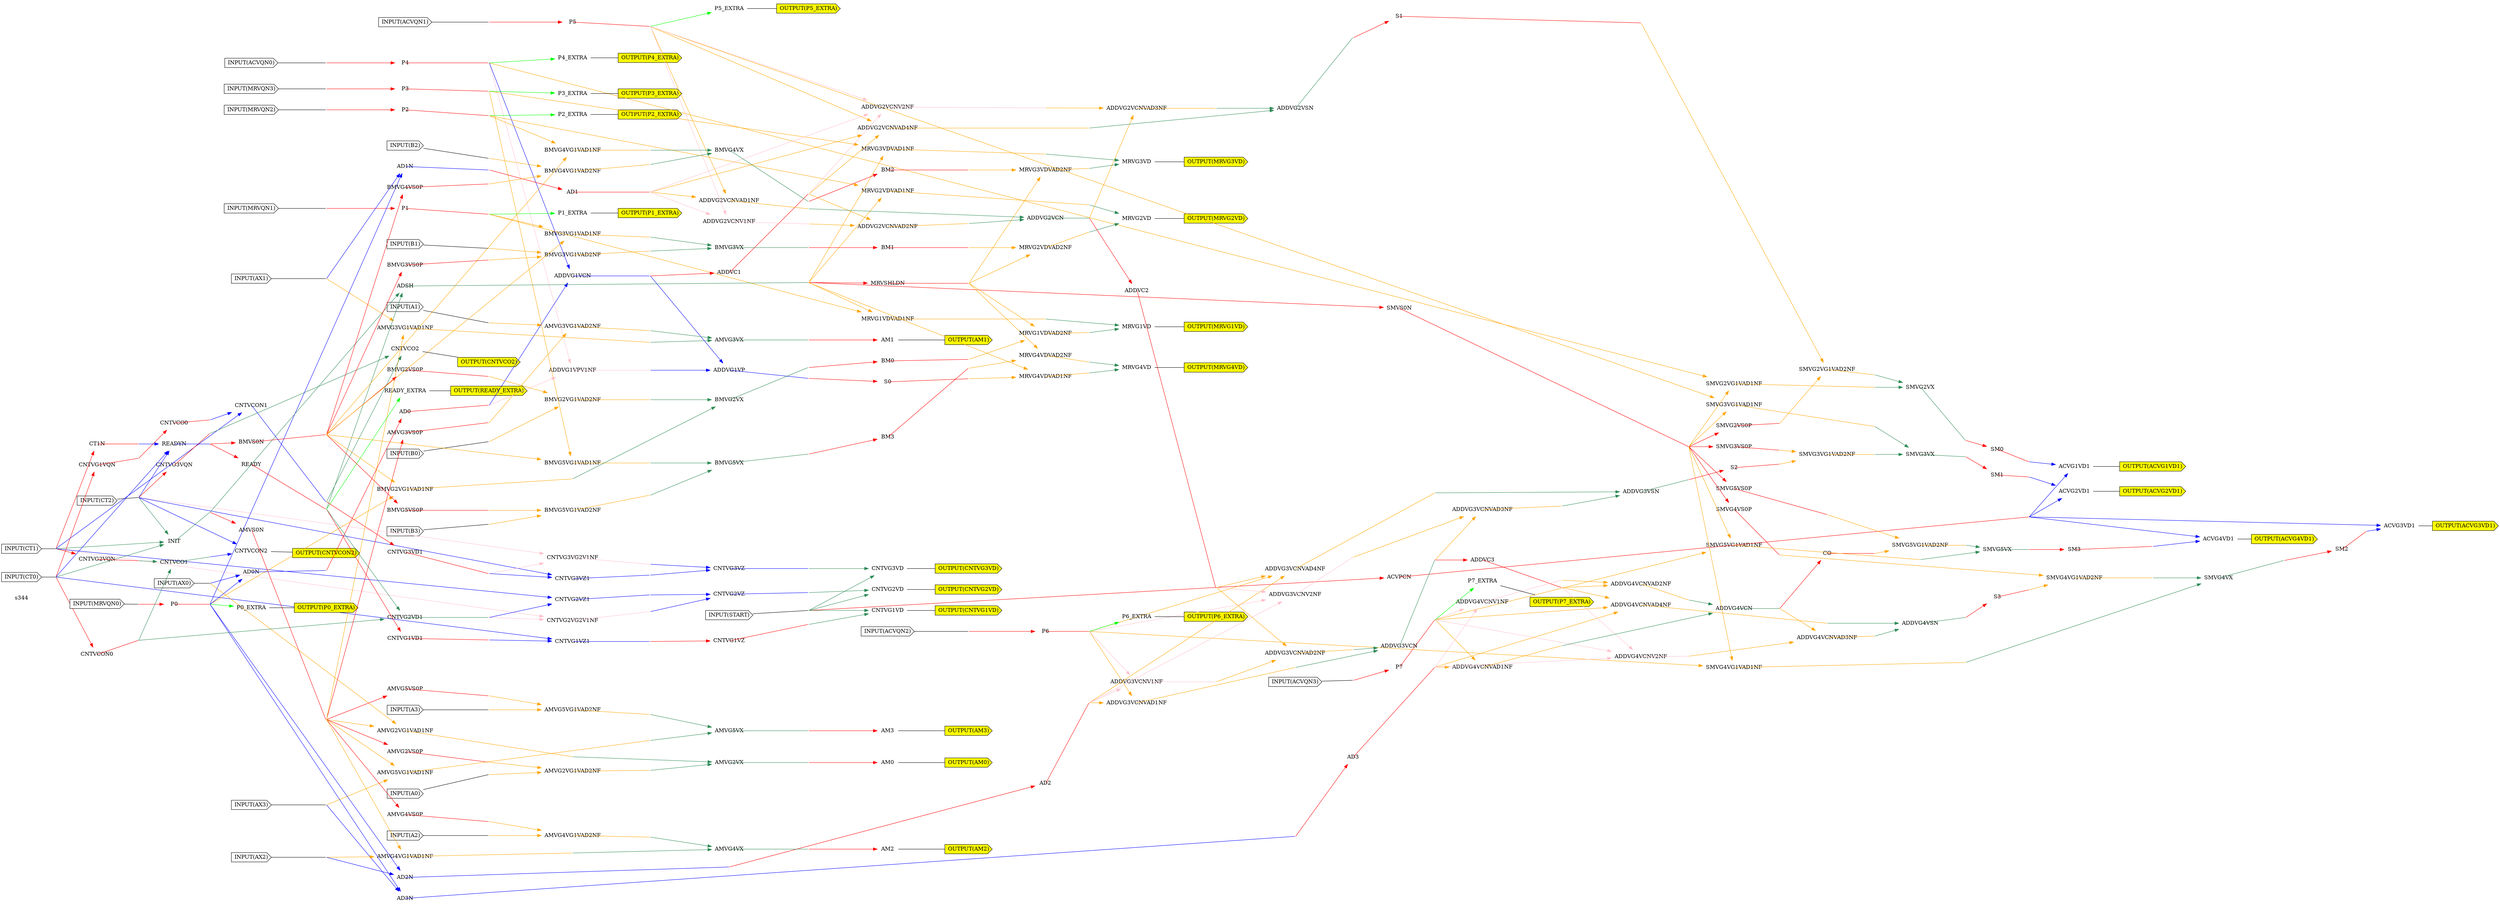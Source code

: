 digraph a
{
	//24 Inputs
	//26 Outputs
	//169 Gates
	overlap = false;
	rankdir = LR;
	splines = false;
	"s344" [color = invis]
	START [label = "INPUT(START)" shape = cds style = filled fillcolor = white]
	OSTART [label = "", fixedsize="false", width=0, height=0, shape=none]
	START -> OSTART [arrowhead=none]
	B0 [label = "INPUT(B0)" shape = cds style = filled fillcolor = white]
	OB0 [label = "", fixedsize="false", width=0, height=0, shape=none]
	B0 -> OB0 [arrowhead=none]
	B1 [label = "INPUT(B1)" shape = cds style = filled fillcolor = white]
	OB1 [label = "", fixedsize="false", width=0, height=0, shape=none]
	B1 -> OB1 [arrowhead=none]
	B2 [label = "INPUT(B2)" shape = cds style = filled fillcolor = white]
	OB2 [label = "", fixedsize="false", width=0, height=0, shape=none]
	B2 -> OB2 [arrowhead=none]
	B3 [label = "INPUT(B3)" shape = cds style = filled fillcolor = white]
	OB3 [label = "", fixedsize="false", width=0, height=0, shape=none]
	B3 -> OB3 [arrowhead=none]
	A0 [label = "INPUT(A0)" shape = cds style = filled fillcolor = white]
	OA0 [label = "", fixedsize="false", width=0, height=0, shape=none]
	A0 -> OA0 [arrowhead=none]
	A1 [label = "INPUT(A1)" shape = cds style = filled fillcolor = white]
	OA1 [label = "", fixedsize="false", width=0, height=0, shape=none]
	A1 -> OA1 [arrowhead=none]
	A2 [label = "INPUT(A2)" shape = cds style = filled fillcolor = white]
	OA2 [label = "", fixedsize="false", width=0, height=0, shape=none]
	A2 -> OA2 [arrowhead=none]
	A3 [label = "INPUT(A3)" shape = cds style = filled fillcolor = white]
	OA3 [label = "", fixedsize="false", width=0, height=0, shape=none]
	A3 -> OA3 [arrowhead=none]
	CT2 [label = "INPUT(CT2)" shape = cds style = filled fillcolor = white]
	OCT2 [label = "", fixedsize="false", width=0, height=0, shape=none]
	CT2 -> OCT2 [arrowhead=none]
	CT1 [label = "INPUT(CT1)" shape = cds style = filled fillcolor = white]
	OCT1 [label = "", fixedsize="false", width=0, height=0, shape=none]
	CT1 -> OCT1 [arrowhead=none]
	CT0 [label = "INPUT(CT0)" shape = cds style = filled fillcolor = white]
	OCT0 [label = "", fixedsize="false", width=0, height=0, shape=none]
	CT0 -> OCT0 [arrowhead=none]
	ACVQN3 [label = "INPUT(ACVQN3)" shape = cds style = filled fillcolor = white]
	OACVQN3 [label = "", fixedsize="false", width=0, height=0, shape=none]
	ACVQN3 -> OACVQN3 [arrowhead=none]
	ACVQN2 [label = "INPUT(ACVQN2)" shape = cds style = filled fillcolor = white]
	OACVQN2 [label = "", fixedsize="false", width=0, height=0, shape=none]
	ACVQN2 -> OACVQN2 [arrowhead=none]
	ACVQN1 [label = "INPUT(ACVQN1)" shape = cds style = filled fillcolor = white]
	OACVQN1 [label = "", fixedsize="false", width=0, height=0, shape=none]
	ACVQN1 -> OACVQN1 [arrowhead=none]
	ACVQN0 [label = "INPUT(ACVQN0)" shape = cds style = filled fillcolor = white]
	OACVQN0 [label = "", fixedsize="false", width=0, height=0, shape=none]
	ACVQN0 -> OACVQN0 [arrowhead=none]
	MRVQN3 [label = "INPUT(MRVQN3)" shape = cds style = filled fillcolor = white]
	OMRVQN3 [label = "", fixedsize="false", width=0, height=0, shape=none]
	MRVQN3 -> OMRVQN3 [arrowhead=none]
	MRVQN2 [label = "INPUT(MRVQN2)" shape = cds style = filled fillcolor = white]
	OMRVQN2 [label = "", fixedsize="false", width=0, height=0, shape=none]
	MRVQN2 -> OMRVQN2 [arrowhead=none]
	MRVQN1 [label = "INPUT(MRVQN1)" shape = cds style = filled fillcolor = white]
	OMRVQN1 [label = "", fixedsize="false", width=0, height=0, shape=none]
	MRVQN1 -> OMRVQN1 [arrowhead=none]
	MRVQN0 [label = "INPUT(MRVQN0)" shape = cds style = filled fillcolor = white]
	OMRVQN0 [label = "", fixedsize="false", width=0, height=0, shape=none]
	MRVQN0 -> OMRVQN0 [arrowhead=none]
	AX3 [label = "INPUT(AX3)" shape = cds style = filled fillcolor = white]
	OAX3 [label = "", fixedsize="false", width=0, height=0, shape=none]
	AX3 -> OAX3 [arrowhead=none]
	AX2 [label = "INPUT(AX2)" shape = cds style = filled fillcolor = white]
	OAX2 [label = "", fixedsize="false", width=0, height=0, shape=none]
	AX2 -> OAX2 [arrowhead=none]
	AX1 [label = "INPUT(AX1)" shape = cds style = filled fillcolor = white]
	OAX1 [label = "", fixedsize="false", width=0, height=0, shape=none]
	AX1 -> OAX1 [arrowhead=none]
	AX0 [label = "INPUT(AX0)" shape = cds style = filled fillcolor = white]
	OAX0 [label = "", fixedsize="false", width=0, height=0, shape=none]
	AX0 -> OAX0 [arrowhead=none]
	OP7_EXTRA [label = "OUTPUT(P7_EXTRA)" shape = cds style = filled fillcolor = yellow]
	OP6_EXTRA [label = "OUTPUT(P6_EXTRA)" shape = cds style = filled fillcolor = yellow]
	OP5_EXTRA [label = "OUTPUT(P5_EXTRA)" shape = cds style = filled fillcolor = yellow]
	OP4_EXTRA [label = "OUTPUT(P4_EXTRA)" shape = cds style = filled fillcolor = yellow]
	OP3_EXTRA [label = "OUTPUT(P3_EXTRA)" shape = cds style = filled fillcolor = yellow]
	OP2_EXTRA [label = "OUTPUT(P2_EXTRA)" shape = cds style = filled fillcolor = yellow]
	OP1_EXTRA [label = "OUTPUT(P1_EXTRA)" shape = cds style = filled fillcolor = yellow]
	OP0_EXTRA [label = "OUTPUT(P0_EXTRA)" shape = cds style = filled fillcolor = yellow]
	OREADY_EXTRA [label = "OUTPUT(READY_EXTRA)" shape = cds style = filled fillcolor = yellow]
	OAM3 [label = "OUTPUT(AM3)" shape = cds style = filled fillcolor = yellow]
	OAM2 [label = "OUTPUT(AM2)" shape = cds style = filled fillcolor = yellow]
	OAM1 [label = "OUTPUT(AM1)" shape = cds style = filled fillcolor = yellow]
	OAM0 [label = "OUTPUT(AM0)" shape = cds style = filled fillcolor = yellow]
	OCNTVCON2 [label = "OUTPUT(CNTVCON2)" shape = cds style = filled fillcolor = yellow]
	OACVG1VD1 [label = "OUTPUT(ACVG1VD1)" shape = cds style = filled fillcolor = yellow]
	OACVG2VD1 [label = "OUTPUT(ACVG2VD1)" shape = cds style = filled fillcolor = yellow]
	OACVG4VD1 [label = "OUTPUT(ACVG4VD1)" shape = cds style = filled fillcolor = yellow]
	OACVG3VD1 [label = "OUTPUT(ACVG3VD1)" shape = cds style = filled fillcolor = yellow]
	OCNTVCO2 [label = "OUTPUT(CNTVCO2)" shape = cds style = filled fillcolor = yellow]
	OCNTVG3VD [label = "OUTPUT(CNTVG3VD)" shape = cds style = filled fillcolor = yellow]
	OCNTVG2VD [label = "OUTPUT(CNTVG2VD)" shape = cds style = filled fillcolor = yellow]
	OCNTVG1VD [label = "OUTPUT(CNTVG1VD)" shape = cds style = filled fillcolor = yellow]
	OMRVG4VD [label = "OUTPUT(MRVG4VD)" shape = cds style = filled fillcolor = yellow]
	OMRVG3VD [label = "OUTPUT(MRVG3VD)" shape = cds style = filled fillcolor = yellow]
	OMRVG2VD [label = "OUTPUT(MRVG2VD)" shape = cds style = filled fillcolor = yellow]
	OMRVG1VD [label = "OUTPUT(MRVG1VD)" shape = cds style = filled fillcolor = yellow]
	CNTVG3VQN [label = "CNTVG3VQN" shape = none fillcolor = red image="NOT.png"];
	OCNTVG3VQN [label = "", fixedsize="false", width=0, height=0, shape=none]
	CNTVG3VQN -> OCNTVG3VQN [arrowhead=none color = red tailclip=false]
	OCT2 -> CNTVG3VQN [color = red];
	CNTVG2VQN [label = "CNTVG2VQN" shape = none fillcolor = red image="NOT.png"];
	OCNTVG2VQN [label = "", fixedsize="false", width=0, height=0, shape=none]
	CNTVG2VQN -> OCNTVG2VQN [arrowhead=none color = red tailclip=false]
	OCT1 -> CNTVG2VQN [color = red];
	CNTVG1VQN [label = "CNTVG1VQN" shape = none fillcolor = red image="NOT.png"];
	OCNTVG1VQN [label = "", fixedsize="false", width=0, height=0, shape=none]
	CNTVG1VQN -> OCNTVG1VQN [arrowhead=none color = red tailclip=false]
	OCT0 -> CNTVG1VQN [color = red];
	P7 [label = "P7" shape = none fillcolor = red image="NOT.png"];
	OP7 [label = "", fixedsize="false", width=0, height=0, shape=none]
	P7 -> OP7 [arrowhead=none color = red tailclip=false]
	OACVQN3 -> P7 [color = red];
	P6 [label = "P6" shape = none fillcolor = red image="NOT.png"];
	OP6 [label = "", fixedsize="false", width=0, height=0, shape=none]
	P6 -> OP6 [arrowhead=none color = red tailclip=false]
	OACVQN2 -> P6 [color = red];
	P5 [label = "P5" shape = none fillcolor = red image="NOT.png"];
	OP5 [label = "", fixedsize="false", width=0, height=0, shape=none]
	P5 -> OP5 [arrowhead=none color = red tailclip=false]
	OACVQN1 -> P5 [color = red];
	P4 [label = "P4" shape = none fillcolor = red image="NOT.png"];
	OP4 [label = "", fixedsize="false", width=0, height=0, shape=none]
	P4 -> OP4 [arrowhead=none color = red tailclip=false]
	OACVQN0 -> P4 [color = red];
	P3 [label = "P3" shape = none fillcolor = red image="NOT.png"];
	OP3 [label = "", fixedsize="false", width=0, height=0, shape=none]
	P3 -> OP3 [arrowhead=none color = red tailclip=false]
	OMRVQN3 -> P3 [color = red];
	P2 [label = "P2" shape = none fillcolor = red image="NOT.png"];
	OP2 [label = "", fixedsize="false", width=0, height=0, shape=none]
	P2 -> OP2 [arrowhead=none color = red tailclip=false]
	OMRVQN2 -> P2 [color = red];
	P1 [label = "P1" shape = none fillcolor = red image="NOT.png"];
	OP1 [label = "", fixedsize="false", width=0, height=0, shape=none]
	P1 -> OP1 [arrowhead=none color = red tailclip=false]
	OMRVQN1 -> P1 [color = red];
	P0 [label = "P0" shape = none fillcolor = red image="NOT.png"];
	OP0 [label = "", fixedsize="false", width=0, height=0, shape=none]
	P0 -> OP0 [arrowhead=none color = red tailclip=false]
	OMRVQN0 -> P0 [color = red];
	CNTVCON0 [label = "CNTVCON0" shape = none fillcolor = red image="NOT.png"];
	OCNTVCON0 [label = "", fixedsize="false", width=0, height=0, shape=none]
	CNTVCON0 -> OCNTVCON0 [arrowhead=none color = red tailclip=false]
	OCT0 -> CNTVCON0 [color = red];
	CT1N [label = "CT1N" shape = none fillcolor = red image="NOT.png"];
	OCT1N [label = "", fixedsize="false", width=0, height=0, shape=none]
	CT1N -> OCT1N [arrowhead=none color = red tailclip=false]
	OCT1 -> CT1N [color = red];
	ACVPCN [label = "ACVPCN" shape = none fillcolor = red image="NOT.png"];
	OACVPCN [label = "", fixedsize="false", width=0, height=0, shape=none]
	ACVPCN -> OACVPCN [arrowhead=none color = red tailclip=false]
	OSTART -> ACVPCN [color = red];
	CNTVCO0 [label = "CNTVCO0" shape = none fillcolor = red image="NOT.png"];
	OCNTVCO0 [label = "", fixedsize="false", width=0, height=0, shape=none]
	CNTVCO0 -> OCNTVCO0 [arrowhead=none color = red tailclip=false]
	OCNTVG1VQN -> CNTVCO0 [color = red];
	AMVS0N [label = "AMVS0N" shape = none fillcolor = red image="NOT.png"];
	OAMVS0N [label = "", fixedsize="false", width=0, height=0, shape=none]
	AMVS0N -> OAMVS0N [arrowhead=none color = red tailclip=false]
	OINIT -> AMVS0N [color = red];
	READY [label = "READY" shape = none fillcolor = red image="NOT.png"];
	OREADY [label = "", fixedsize="false", width=0, height=0, shape=none]
	READY -> OREADY [arrowhead=none color = red tailclip=false]
	OREADYN -> READY [color = red];
	BMVS0N [label = "BMVS0N" shape = none fillcolor = red image="NOT.png"];
	OBMVS0N [label = "", fixedsize="false", width=0, height=0, shape=none]
	BMVS0N -> OBMVS0N [arrowhead=none color = red tailclip=false]
	OREADYN -> BMVS0N [color = red];
	AMVG5VS0P [label = "AMVG5VS0P" shape = none fillcolor = red image="NOT.png"];
	OAMVG5VS0P [label = "", fixedsize="false", width=0, height=0, shape=none]
	AMVG5VS0P -> OAMVG5VS0P [arrowhead=none color = red tailclip=false]
	OAMVS0N -> AMVG5VS0P [color = red];
	AMVG4VS0P [label = "AMVG4VS0P" shape = none fillcolor = red image="NOT.png"];
	OAMVG4VS0P [label = "", fixedsize="false", width=0, height=0, shape=none]
	AMVG4VS0P -> OAMVG4VS0P [arrowhead=none color = red tailclip=false]
	OAMVS0N -> AMVG4VS0P [color = red];
	AMVG3VS0P [label = "AMVG3VS0P" shape = none fillcolor = red image="NOT.png"];
	OAMVG3VS0P [label = "", fixedsize="false", width=0, height=0, shape=none]
	AMVG3VS0P -> OAMVG3VS0P [arrowhead=none color = red tailclip=false]
	OAMVS0N -> AMVG3VS0P [color = red];
	AMVG2VS0P [label = "AMVG2VS0P" shape = none fillcolor = red image="NOT.png"];
	OAMVG2VS0P [label = "", fixedsize="false", width=0, height=0, shape=none]
	AMVG2VS0P -> OAMVG2VS0P [arrowhead=none color = red tailclip=false]
	OAMVS0N -> AMVG2VS0P [color = red];
	AD0 [label = "AD0" shape = none fillcolor = red image="NOT.png"];
	OAD0 [label = "", fixedsize="false", width=0, height=0, shape=none]
	AD0 -> OAD0 [arrowhead=none color = red tailclip=false]
	OAD0N -> AD0 [color = red];
	AD1 [label = "AD1" shape = none fillcolor = red image="NOT.png"];
	OAD1 [label = "", fixedsize="false", width=0, height=0, shape=none]
	AD1 -> OAD1 [arrowhead=none color = red tailclip=false]
	OAD1N -> AD1 [color = red];
	AD2 [label = "AD2" shape = none fillcolor = red image="NOT.png"];
	OAD2 [label = "", fixedsize="false", width=0, height=0, shape=none]
	AD2 -> OAD2 [arrowhead=none color = red tailclip=false]
	OAD2N -> AD2 [color = red];
	AD3 [label = "AD3" shape = none fillcolor = red image="NOT.png"];
	OAD3 [label = "", fixedsize="false", width=0, height=0, shape=none]
	AD3 -> OAD3 [arrowhead=none color = red tailclip=false]
	OAD3N -> AD3 [color = red];
	CNTVG3VD1 [label = "CNTVG3VD1" shape = none fillcolor = red image="NOT.png"];
	OCNTVG3VD1 [label = "", fixedsize="false", width=0, height=0, shape=none]
	CNTVG3VD1 -> OCNTVG3VD1 [arrowhead=none color = red tailclip=false]
	OCNTVCON1 -> CNTVG3VD1 [color = red];
	CNTVG1VD1 [label = "CNTVG1VD1" shape = none fillcolor = red image="NOT.png"];
	OCNTVG1VD1 [label = "", fixedsize="false", width=0, height=0, shape=none]
	CNTVG1VD1 -> OCNTVG1VD1 [arrowhead=none color = red tailclip=false]
	OREADY -> CNTVG1VD1 [color = red];
	BMVG5VS0P [label = "BMVG5VS0P" shape = none fillcolor = red image="NOT.png"];
	OBMVG5VS0P [label = "", fixedsize="false", width=0, height=0, shape=none]
	BMVG5VS0P -> OBMVG5VS0P [arrowhead=none color = red tailclip=false]
	OBMVS0N -> BMVG5VS0P [color = red];
	BMVG4VS0P [label = "BMVG4VS0P" shape = none fillcolor = red image="NOT.png"];
	OBMVG4VS0P [label = "", fixedsize="false", width=0, height=0, shape=none]
	BMVG4VS0P -> OBMVG4VS0P [arrowhead=none color = red tailclip=false]
	OBMVS0N -> BMVG4VS0P [color = red];
	BMVG3VS0P [label = "BMVG3VS0P" shape = none fillcolor = red image="NOT.png"];
	OBMVG3VS0P [label = "", fixedsize="false", width=0, height=0, shape=none]
	BMVG3VS0P -> OBMVG3VS0P [arrowhead=none color = red tailclip=false]
	OBMVS0N -> BMVG3VS0P [color = red];
	BMVG2VS0P [label = "BMVG2VS0P" shape = none fillcolor = red image="NOT.png"];
	OBMVG2VS0P [label = "", fixedsize="false", width=0, height=0, shape=none]
	BMVG2VS0P -> OBMVG2VS0P [arrowhead=none color = red tailclip=false]
	OBMVS0N -> BMVG2VS0P [color = red];
	SMVS0N [label = "SMVS0N" shape = none fillcolor = red image="NOT.png"];
	OSMVS0N [label = "", fixedsize="false", width=0, height=0, shape=none]
	SMVS0N -> OSMVS0N [arrowhead=none color = red tailclip=false]
	OADSH -> SMVS0N [color = red];
	MRVSHLDN [label = "MRVSHLDN" shape = none fillcolor = red image="NOT.png"];
	OMRVSHLDN [label = "", fixedsize="false", width=0, height=0, shape=none]
	MRVSHLDN -> OMRVSHLDN [arrowhead=none color = red tailclip=false]
	OADSH -> MRVSHLDN [color = red];
	ADDVC1 [label = "ADDVC1" shape = none fillcolor = red image="NOT.png"];
	OADDVC1 [label = "", fixedsize="false", width=0, height=0, shape=none]
	ADDVC1 -> OADDVC1 [arrowhead=none color = red tailclip=false]
	OADDVG1VCN -> ADDVC1 [color = red];
	SMVG5VS0P [label = "SMVG5VS0P" shape = none fillcolor = red image="NOT.png"];
	OSMVG5VS0P [label = "", fixedsize="false", width=0, height=0, shape=none]
	SMVG5VS0P -> OSMVG5VS0P [arrowhead=none color = red tailclip=false]
	OSMVS0N -> SMVG5VS0P [color = red];
	SMVG4VS0P [label = "SMVG4VS0P" shape = none fillcolor = red image="NOT.png"];
	OSMVG4VS0P [label = "", fixedsize="false", width=0, height=0, shape=none]
	SMVG4VS0P -> OSMVG4VS0P [arrowhead=none color = red tailclip=false]
	OSMVS0N -> SMVG4VS0P [color = red];
	SMVG3VS0P [label = "SMVG3VS0P" shape = none fillcolor = red image="NOT.png"];
	OSMVG3VS0P [label = "", fixedsize="false", width=0, height=0, shape=none]
	SMVG3VS0P -> OSMVG3VS0P [arrowhead=none color = red tailclip=false]
	OSMVS0N -> SMVG3VS0P [color = red];
	SMVG2VS0P [label = "SMVG2VS0P" shape = none fillcolor = red image="NOT.png"];
	OSMVG2VS0P [label = "", fixedsize="false", width=0, height=0, shape=none]
	SMVG2VS0P -> OSMVG2VS0P [arrowhead=none color = red tailclip=false]
	OSMVS0N -> SMVG2VS0P [color = red];
	CNTVG1VZ [label = "CNTVG1VZ" shape = none fillcolor = red image="NOT.png"];
	OCNTVG1VZ [label = "", fixedsize="false", width=0, height=0, shape=none]
	CNTVG1VZ -> OCNTVG1VZ [arrowhead=none color = red tailclip=false]
	OCNTVG1VZ1 -> CNTVG1VZ [color = red];
	AM3 [label = "AM3" shape = none fillcolor = red image="NOT.png"];
	AM3 -> OAM3 [arrowhead=none color = black]
	OAMVG5VX -> AM3 [color = red];
	AM2 [label = "AM2" shape = none fillcolor = red image="NOT.png"];
	AM2 -> OAM2 [arrowhead=none color = black]
	OAMVG4VX -> AM2 [color = red];
	AM1 [label = "AM1" shape = none fillcolor = red image="NOT.png"];
	AM1 -> OAM1 [arrowhead=none color = black]
	OAMVG3VX -> AM1 [color = red];
	AM0 [label = "AM0" shape = none fillcolor = red image="NOT.png"];
	AM0 -> OAM0 [arrowhead=none color = black]
	OAMVG2VX -> AM0 [color = red];
	S0 [label = "S0" shape = none fillcolor = red image="NOT.png"];
	OS0 [label = "", fixedsize="false", width=0, height=0, shape=none]
	S0 -> OS0 [arrowhead=none color = red tailclip=false]
	OADDVG1VP -> S0 [color = red];
	BM3 [label = "BM3" shape = none fillcolor = red image="NOT.png"];
	OBM3 [label = "", fixedsize="false", width=0, height=0, shape=none]
	BM3 -> OBM3 [arrowhead=none color = red tailclip=false]
	OBMVG5VX -> BM3 [color = red];
	BM2 [label = "BM2" shape = none fillcolor = red image="NOT.png"];
	OBM2 [label = "", fixedsize="false", width=0, height=0, shape=none]
	BM2 -> OBM2 [arrowhead=none color = red tailclip=false]
	OBMVG4VX -> BM2 [color = red];
	BM1 [label = "BM1" shape = none fillcolor = red image="NOT.png"];
	OBM1 [label = "", fixedsize="false", width=0, height=0, shape=none]
	BM1 -> OBM1 [arrowhead=none color = red tailclip=false]
	OBMVG3VX -> BM1 [color = red];
	BM0 [label = "BM0" shape = none fillcolor = red image="NOT.png"];
	OBM0 [label = "", fixedsize="false", width=0, height=0, shape=none]
	BM0 -> OBM0 [arrowhead=none color = red tailclip=false]
	OBMVG2VX -> BM0 [color = red];
	ADDVC2 [label = "ADDVC2" shape = none fillcolor = red image="NOT.png"];
	OADDVC2 [label = "", fixedsize="false", width=0, height=0, shape=none]
	ADDVC2 -> OADDVC2 [arrowhead=none color = red tailclip=false]
	OADDVG2VCN -> ADDVC2 [color = red];
	S1 [label = "S1" shape = none fillcolor = red image="NOT.png"];
	OS1 [label = "", fixedsize="false", width=0, height=0, shape=none]
	S1 -> OS1 [arrowhead=none color = red tailclip=false]
	OADDVG2VSN -> S1 [color = red];
	ADDVC3 [label = "ADDVC3" shape = none fillcolor = red image="NOT.png"];
	OADDVC3 [label = "", fixedsize="false", width=0, height=0, shape=none]
	ADDVC3 -> OADDVC3 [arrowhead=none color = red tailclip=false]
	OADDVG3VCN -> ADDVC3 [color = red];
	S2 [label = "S2" shape = none fillcolor = red image="NOT.png"];
	OS2 [label = "", fixedsize="false", width=0, height=0, shape=none]
	S2 -> OS2 [arrowhead=none color = red tailclip=false]
	OADDVG3VSN -> S2 [color = red];
	SM0 [label = "SM0" shape = none fillcolor = red image="NOT.png"];
	OSM0 [label = "", fixedsize="false", width=0, height=0, shape=none]
	SM0 -> OSM0 [arrowhead=none color = red tailclip=false]
	OSMVG2VX -> SM0 [color = red];
	CO [label = "CO" shape = none fillcolor = red image="NOT.png"];
	OCO [label = "", fixedsize="false", width=0, height=0, shape=none]
	CO -> OCO [arrowhead=none color = red tailclip=false]
	OADDVG4VCN -> CO [color = red];
	S3 [label = "S3" shape = none fillcolor = red image="NOT.png"];
	OS3 [label = "", fixedsize="false", width=0, height=0, shape=none]
	S3 -> OS3 [arrowhead=none color = red tailclip=false]
	OADDVG4VSN -> S3 [color = red];
	SM1 [label = "SM1" shape = none fillcolor = red image="NOT.png"];
	OSM1 [label = "", fixedsize="false", width=0, height=0, shape=none]
	SM1 -> OSM1 [arrowhead=none color = red tailclip=false]
	OSMVG3VX -> SM1 [color = red];
	SM3 [label = "SM3" shape = none fillcolor = red image="NOT.png"];
	OSM3 [label = "", fixedsize="false", width=0, height=0, shape=none]
	SM3 -> OSM3 [arrowhead=none color = red tailclip=false]
	OSMVG5VX -> SM3 [color = red];
	SM2 [label = "SM2" shape = none fillcolor = red image="NOT.png"];
	OSM2 [label = "", fixedsize="false", width=0, height=0, shape=none]
	SM2 -> OSM2 [arrowhead=none color = red tailclip=false]
	OSMVG4VX -> SM2 [color = red];
	AMVG5VG1VAD1NF [label = "AMVG5VG1VAD1NF" shape = none fillcolor = orange image="AND.png"];
	OAMVG5VG1VAD1NF [label = "", fixedsize="false", width=0, height=0, shape=none]
	AMVG5VG1VAD1NF -> OAMVG5VG1VAD1NF [arrowhead=none color = orange tailclip=false]
	OAMVS0N -> AMVG5VG1VAD1NF [color = orange];
	OAX3 -> AMVG5VG1VAD1NF [color = orange];
	AMVG4VG1VAD1NF [label = "AMVG4VG1VAD1NF" shape = none fillcolor = orange image="AND.png"];
	OAMVG4VG1VAD1NF [label = "", fixedsize="false", width=0, height=0, shape=none]
	AMVG4VG1VAD1NF -> OAMVG4VG1VAD1NF [arrowhead=none color = orange tailclip=false]
	OAMVS0N -> AMVG4VG1VAD1NF [color = orange];
	OAX2 -> AMVG4VG1VAD1NF [color = orange];
	AMVG3VG1VAD1NF [label = "AMVG3VG1VAD1NF" shape = none fillcolor = orange image="AND.png"];
	OAMVG3VG1VAD1NF [label = "", fixedsize="false", width=0, height=0, shape=none]
	AMVG3VG1VAD1NF -> OAMVG3VG1VAD1NF [arrowhead=none color = orange tailclip=false]
	OAMVS0N -> AMVG3VG1VAD1NF [color = orange];
	OAX1 -> AMVG3VG1VAD1NF [color = orange];
	AMVG2VG1VAD1NF [label = "AMVG2VG1VAD1NF" shape = none fillcolor = orange image="AND.png"];
	OAMVG2VG1VAD1NF [label = "", fixedsize="false", width=0, height=0, shape=none]
	AMVG2VG1VAD1NF -> OAMVG2VG1VAD1NF [arrowhead=none color = orange tailclip=false]
	OAMVS0N -> AMVG2VG1VAD1NF [color = orange];
	OAX0 -> AMVG2VG1VAD1NF [color = orange];
	BMVG5VG1VAD1NF [label = "BMVG5VG1VAD1NF" shape = none fillcolor = orange image="AND.png"];
	OBMVG5VG1VAD1NF [label = "", fixedsize="false", width=0, height=0, shape=none]
	BMVG5VG1VAD1NF -> OBMVG5VG1VAD1NF [arrowhead=none color = orange tailclip=false]
	OBMVS0N -> BMVG5VG1VAD1NF [color = orange];
	OP3 -> BMVG5VG1VAD1NF [color = orange];
	BMVG4VG1VAD1NF [label = "BMVG4VG1VAD1NF" shape = none fillcolor = orange image="AND.png"];
	OBMVG4VG1VAD1NF [label = "", fixedsize="false", width=0, height=0, shape=none]
	BMVG4VG1VAD1NF -> OBMVG4VG1VAD1NF [arrowhead=none color = orange tailclip=false]
	OBMVS0N -> BMVG4VG1VAD1NF [color = orange];
	OP2 -> BMVG4VG1VAD1NF [color = orange];
	BMVG3VG1VAD1NF [label = "BMVG3VG1VAD1NF" shape = none fillcolor = orange image="AND.png"];
	OBMVG3VG1VAD1NF [label = "", fixedsize="false", width=0, height=0, shape=none]
	BMVG3VG1VAD1NF -> OBMVG3VG1VAD1NF [arrowhead=none color = orange tailclip=false]
	OBMVS0N -> BMVG3VG1VAD1NF [color = orange];
	OP1 -> BMVG3VG1VAD1NF [color = orange];
	BMVG2VG1VAD1NF [label = "BMVG2VG1VAD1NF" shape = none fillcolor = orange image="AND.png"];
	OBMVG2VG1VAD1NF [label = "", fixedsize="false", width=0, height=0, shape=none]
	BMVG2VG1VAD1NF -> OBMVG2VG1VAD1NF [arrowhead=none color = orange tailclip=false]
	OBMVS0N -> BMVG2VG1VAD1NF [color = orange];
	OP0 -> BMVG2VG1VAD1NF [color = orange];
	AMVG5VG1VAD2NF [label = "AMVG5VG1VAD2NF" shape = none fillcolor = orange image="AND.png"];
	OAMVG5VG1VAD2NF [label = "", fixedsize="false", width=0, height=0, shape=none]
	AMVG5VG1VAD2NF -> OAMVG5VG1VAD2NF [arrowhead=none color = orange tailclip=false]
	OAMVG5VS0P -> AMVG5VG1VAD2NF [color = orange];
	OA3 -> AMVG5VG1VAD2NF [color = orange];
	AMVG4VG1VAD2NF [label = "AMVG4VG1VAD2NF" shape = none fillcolor = orange image="AND.png"];
	OAMVG4VG1VAD2NF [label = "", fixedsize="false", width=0, height=0, shape=none]
	AMVG4VG1VAD2NF -> OAMVG4VG1VAD2NF [arrowhead=none color = orange tailclip=false]
	OAMVG4VS0P -> AMVG4VG1VAD2NF [color = orange];
	OA2 -> AMVG4VG1VAD2NF [color = orange];
	AMVG3VG1VAD2NF [label = "AMVG3VG1VAD2NF" shape = none fillcolor = orange image="AND.png"];
	OAMVG3VG1VAD2NF [label = "", fixedsize="false", width=0, height=0, shape=none]
	AMVG3VG1VAD2NF -> OAMVG3VG1VAD2NF [arrowhead=none color = orange tailclip=false]
	OAMVG3VS0P -> AMVG3VG1VAD2NF [color = orange];
	OA1 -> AMVG3VG1VAD2NF [color = orange];
	AMVG2VG1VAD2NF [label = "AMVG2VG1VAD2NF" shape = none fillcolor = orange image="AND.png"];
	OAMVG2VG1VAD2NF [label = "", fixedsize="false", width=0, height=0, shape=none]
	AMVG2VG1VAD2NF -> OAMVG2VG1VAD2NF [arrowhead=none color = orange tailclip=false]
	OAMVG2VS0P -> AMVG2VG1VAD2NF [color = orange];
	OA0 -> AMVG2VG1VAD2NF [color = orange];
	ADDVG2VCNVAD1NF [label = "ADDVG2VCNVAD1NF" shape = none fillcolor = orange image="AND.png"];
	OADDVG2VCNVAD1NF [label = "", fixedsize="false", width=0, height=0, shape=none]
	ADDVG2VCNVAD1NF -> OADDVG2VCNVAD1NF [arrowhead=none color = orange tailclip=false]
	OAD1 -> ADDVG2VCNVAD1NF [color = orange];
	OP5 -> ADDVG2VCNVAD1NF [color = orange];
	ADDVG3VCNVAD1NF [label = "ADDVG3VCNVAD1NF" shape = none fillcolor = orange image="AND.png"];
	OADDVG3VCNVAD1NF [label = "", fixedsize="false", width=0, height=0, shape=none]
	ADDVG3VCNVAD1NF -> OADDVG3VCNVAD1NF [arrowhead=none color = orange tailclip=false]
	OAD2 -> ADDVG3VCNVAD1NF [color = orange];
	OP6 -> ADDVG3VCNVAD1NF [color = orange];
	ADDVG4VCNVAD1NF [label = "ADDVG4VCNVAD1NF" shape = none fillcolor = orange image="AND.png"];
	OADDVG4VCNVAD1NF [label = "", fixedsize="false", width=0, height=0, shape=none]
	ADDVG4VCNVAD1NF -> OADDVG4VCNVAD1NF [arrowhead=none color = orange tailclip=false]
	OAD3 -> ADDVG4VCNVAD1NF [color = orange];
	OP7 -> ADDVG4VCNVAD1NF [color = orange];
	MRVG3VDVAD1NF [label = "MRVG3VDVAD1NF" shape = none fillcolor = orange image="AND.png"];
	OMRVG3VDVAD1NF [label = "", fixedsize="false", width=0, height=0, shape=none]
	MRVG3VDVAD1NF -> OMRVG3VDVAD1NF [arrowhead=none color = orange tailclip=false]
	OADSH -> MRVG3VDVAD1NF [color = orange];
	OP3 -> MRVG3VDVAD1NF [color = orange];
	MRVG2VDVAD1NF [label = "MRVG2VDVAD1NF" shape = none fillcolor = orange image="AND.png"];
	OMRVG2VDVAD1NF [label = "", fixedsize="false", width=0, height=0, shape=none]
	MRVG2VDVAD1NF -> OMRVG2VDVAD1NF [arrowhead=none color = orange tailclip=false]
	OADSH -> MRVG2VDVAD1NF [color = orange];
	OP2 -> MRVG2VDVAD1NF [color = orange];
	MRVG1VDVAD1NF [label = "MRVG1VDVAD1NF" shape = none fillcolor = orange image="AND.png"];
	OMRVG1VDVAD1NF [label = "", fixedsize="false", width=0, height=0, shape=none]
	MRVG1VDVAD1NF -> OMRVG1VDVAD1NF [arrowhead=none color = orange tailclip=false]
	OADSH -> MRVG1VDVAD1NF [color = orange];
	OP1 -> MRVG1VDVAD1NF [color = orange];
	BMVG5VG1VAD2NF [label = "BMVG5VG1VAD2NF" shape = none fillcolor = orange image="AND.png"];
	OBMVG5VG1VAD2NF [label = "", fixedsize="false", width=0, height=0, shape=none]
	BMVG5VG1VAD2NF -> OBMVG5VG1VAD2NF [arrowhead=none color = orange tailclip=false]
	OBMVG5VS0P -> BMVG5VG1VAD2NF [color = orange];
	OB3 -> BMVG5VG1VAD2NF [color = orange];
	BMVG4VG1VAD2NF [label = "BMVG4VG1VAD2NF" shape = none fillcolor = orange image="AND.png"];
	OBMVG4VG1VAD2NF [label = "", fixedsize="false", width=0, height=0, shape=none]
	BMVG4VG1VAD2NF -> OBMVG4VG1VAD2NF [arrowhead=none color = orange tailclip=false]
	OBMVG4VS0P -> BMVG4VG1VAD2NF [color = orange];
	OB2 -> BMVG4VG1VAD2NF [color = orange];
	BMVG3VG1VAD2NF [label = "BMVG3VG1VAD2NF" shape = none fillcolor = orange image="AND.png"];
	OBMVG3VG1VAD2NF [label = "", fixedsize="false", width=0, height=0, shape=none]
	BMVG3VG1VAD2NF -> OBMVG3VG1VAD2NF [arrowhead=none color = orange tailclip=false]
	OBMVG3VS0P -> BMVG3VG1VAD2NF [color = orange];
	OB1 -> BMVG3VG1VAD2NF [color = orange];
	BMVG2VG1VAD2NF [label = "BMVG2VG1VAD2NF" shape = none fillcolor = orange image="AND.png"];
	OBMVG2VG1VAD2NF [label = "", fixedsize="false", width=0, height=0, shape=none]
	BMVG2VG1VAD2NF -> OBMVG2VG1VAD2NF [arrowhead=none color = orange tailclip=false]
	OBMVG2VS0P -> BMVG2VG1VAD2NF [color = orange];
	OB0 -> BMVG2VG1VAD2NF [color = orange];
	SMVG5VG1VAD1NF [label = "SMVG5VG1VAD1NF" shape = none fillcolor = orange image="AND.png"];
	OSMVG5VG1VAD1NF [label = "", fixedsize="false", width=0, height=0, shape=none]
	SMVG5VG1VAD1NF -> OSMVG5VG1VAD1NF [arrowhead=none color = orange tailclip=false]
	OSMVS0N -> SMVG5VG1VAD1NF [color = orange];
	OP7 -> SMVG5VG1VAD1NF [color = orange];
	SMVG4VG1VAD1NF [label = "SMVG4VG1VAD1NF" shape = none fillcolor = orange image="AND.png"];
	OSMVG4VG1VAD1NF [label = "", fixedsize="false", width=0, height=0, shape=none]
	SMVG4VG1VAD1NF -> OSMVG4VG1VAD1NF [arrowhead=none color = orange tailclip=false]
	OSMVS0N -> SMVG4VG1VAD1NF [color = orange];
	OP6 -> SMVG4VG1VAD1NF [color = orange];
	SMVG3VG1VAD1NF [label = "SMVG3VG1VAD1NF" shape = none fillcolor = orange image="AND.png"];
	OSMVG3VG1VAD1NF [label = "", fixedsize="false", width=0, height=0, shape=none]
	SMVG3VG1VAD1NF -> OSMVG3VG1VAD1NF [arrowhead=none color = orange tailclip=false]
	OSMVS0N -> SMVG3VG1VAD1NF [color = orange];
	OP5 -> SMVG3VG1VAD1NF [color = orange];
	SMVG2VG1VAD1NF [label = "SMVG2VG1VAD1NF" shape = none fillcolor = orange image="AND.png"];
	OSMVG2VG1VAD1NF [label = "", fixedsize="false", width=0, height=0, shape=none]
	SMVG2VG1VAD1NF -> OSMVG2VG1VAD1NF [arrowhead=none color = orange tailclip=false]
	OSMVS0N -> SMVG2VG1VAD1NF [color = orange];
	OP4 -> SMVG2VG1VAD1NF [color = orange];
	ADDVG2VCNVAD4NF [label = "ADDVG2VCNVAD4NF" shape = none fillcolor = orange image="AND.png"];
	OADDVG2VCNVAD4NF [label = "", fixedsize="false", width=0, height=0, shape=none]
	ADDVG2VCNVAD4NF -> OADDVG2VCNVAD4NF [arrowhead=none color = orange tailclip=false]
	OADDVC1 -> ADDVG2VCNVAD4NF [color = orange];
	OAD1 -> ADDVG2VCNVAD4NF [color = orange];
	OP5 -> ADDVG2VCNVAD4NF [color = orange];
	ADDVG2VCNVAD2NF [label = "ADDVG2VCNVAD2NF" shape = none fillcolor = orange image="AND.png"];
	OADDVG2VCNVAD2NF [label = "", fixedsize="false", width=0, height=0, shape=none]
	ADDVG2VCNVAD2NF -> OADDVG2VCNVAD2NF [arrowhead=none color = orange tailclip=false]
	OADDVC1 -> ADDVG2VCNVAD2NF [color = orange];
	OADDVG2VCNV1NF -> ADDVG2VCNVAD2NF [color = orange];
	MRVG4VDVAD1NF [label = "MRVG4VDVAD1NF" shape = none fillcolor = orange image="AND.png"];
	OMRVG4VDVAD1NF [label = "", fixedsize="false", width=0, height=0, shape=none]
	MRVG4VDVAD1NF -> OMRVG4VDVAD1NF [arrowhead=none color = orange tailclip=false]
	OADSH -> MRVG4VDVAD1NF [color = orange];
	OS0 -> MRVG4VDVAD1NF [color = orange];
	MRVG4VDVAD2NF [label = "MRVG4VDVAD2NF" shape = none fillcolor = orange image="AND.png"];
	OMRVG4VDVAD2NF [label = "", fixedsize="false", width=0, height=0, shape=none]
	MRVG4VDVAD2NF -> OMRVG4VDVAD2NF [arrowhead=none color = orange tailclip=false]
	OMRVSHLDN -> MRVG4VDVAD2NF [color = orange];
	OBM3 -> MRVG4VDVAD2NF [color = orange];
	MRVG3VDVAD2NF [label = "MRVG3VDVAD2NF" shape = none fillcolor = orange image="AND.png"];
	OMRVG3VDVAD2NF [label = "", fixedsize="false", width=0, height=0, shape=none]
	MRVG3VDVAD2NF -> OMRVG3VDVAD2NF [arrowhead=none color = orange tailclip=false]
	OMRVSHLDN -> MRVG3VDVAD2NF [color = orange];
	OBM2 -> MRVG3VDVAD2NF [color = orange];
	MRVG2VDVAD2NF [label = "MRVG2VDVAD2NF" shape = none fillcolor = orange image="AND.png"];
	OMRVG2VDVAD2NF [label = "", fixedsize="false", width=0, height=0, shape=none]
	MRVG2VDVAD2NF -> OMRVG2VDVAD2NF [arrowhead=none color = orange tailclip=false]
	OMRVSHLDN -> MRVG2VDVAD2NF [color = orange];
	OBM1 -> MRVG2VDVAD2NF [color = orange];
	MRVG1VDVAD2NF [label = "MRVG1VDVAD2NF" shape = none fillcolor = orange image="AND.png"];
	OMRVG1VDVAD2NF [label = "", fixedsize="false", width=0, height=0, shape=none]
	MRVG1VDVAD2NF -> OMRVG1VDVAD2NF [arrowhead=none color = orange tailclip=false]
	OMRVSHLDN -> MRVG1VDVAD2NF [color = orange];
	OBM0 -> MRVG1VDVAD2NF [color = orange];
	ADDVG2VCNVAD3NF [label = "ADDVG2VCNVAD3NF" shape = none fillcolor = orange image="AND.png"];
	OADDVG2VCNVAD3NF [label = "", fixedsize="false", width=0, height=0, shape=none]
	ADDVG2VCNVAD3NF -> OADDVG2VCNVAD3NF [arrowhead=none color = orange tailclip=false]
	OADDVG2VCNV2NF -> ADDVG2VCNVAD3NF [color = orange];
	OADDVG2VCN -> ADDVG2VCNVAD3NF [color = orange];
	ADDVG3VCNVAD4NF [label = "ADDVG3VCNVAD4NF" shape = none fillcolor = orange image="AND.png"];
	OADDVG3VCNVAD4NF [label = "", fixedsize="false", width=0, height=0, shape=none]
	ADDVG3VCNVAD4NF -> OADDVG3VCNVAD4NF [arrowhead=none color = orange tailclip=false]
	OADDVC2 -> ADDVG3VCNVAD4NF [color = orange];
	OAD2 -> ADDVG3VCNVAD4NF [color = orange];
	OP6 -> ADDVG3VCNVAD4NF [color = orange];
	ADDVG3VCNVAD2NF [label = "ADDVG3VCNVAD2NF" shape = none fillcolor = orange image="AND.png"];
	OADDVG3VCNVAD2NF [label = "", fixedsize="false", width=0, height=0, shape=none]
	ADDVG3VCNVAD2NF -> OADDVG3VCNVAD2NF [arrowhead=none color = orange tailclip=false]
	OADDVC2 -> ADDVG3VCNVAD2NF [color = orange];
	OADDVG3VCNV1NF -> ADDVG3VCNVAD2NF [color = orange];
	ADDVG3VCNVAD3NF [label = "ADDVG3VCNVAD3NF" shape = none fillcolor = orange image="AND.png"];
	OADDVG3VCNVAD3NF [label = "", fixedsize="false", width=0, height=0, shape=none]
	ADDVG3VCNVAD3NF -> OADDVG3VCNVAD3NF [arrowhead=none color = orange tailclip=false]
	OADDVG3VCNV2NF -> ADDVG3VCNVAD3NF [color = orange];
	OADDVG3VCN -> ADDVG3VCNVAD3NF [color = orange];
	SMVG2VG1VAD2NF [label = "SMVG2VG1VAD2NF" shape = none fillcolor = orange image="AND.png"];
	OSMVG2VG1VAD2NF [label = "", fixedsize="false", width=0, height=0, shape=none]
	SMVG2VG1VAD2NF -> OSMVG2VG1VAD2NF [arrowhead=none color = orange tailclip=false]
	OSMVG2VS0P -> SMVG2VG1VAD2NF [color = orange];
	OS1 -> SMVG2VG1VAD2NF [color = orange];
	ADDVG4VCNVAD4NF [label = "ADDVG4VCNVAD4NF" shape = none fillcolor = orange image="AND.png"];
	OADDVG4VCNVAD4NF [label = "", fixedsize="false", width=0, height=0, shape=none]
	ADDVG4VCNVAD4NF -> OADDVG4VCNVAD4NF [arrowhead=none color = orange tailclip=false]
	OADDVC3 -> ADDVG4VCNVAD4NF [color = orange];
	OAD3 -> ADDVG4VCNVAD4NF [color = orange];
	OP7 -> ADDVG4VCNVAD4NF [color = orange];
	ADDVG4VCNVAD2NF [label = "ADDVG4VCNVAD2NF" shape = none fillcolor = orange image="AND.png"];
	OADDVG4VCNVAD2NF [label = "", fixedsize="false", width=0, height=0, shape=none]
	ADDVG4VCNVAD2NF -> OADDVG4VCNVAD2NF [arrowhead=none color = orange tailclip=false]
	OADDVC3 -> ADDVG4VCNVAD2NF [color = orange];
	OADDVG4VCNV1NF -> ADDVG4VCNVAD2NF [color = orange];
	ADDVG4VCNVAD3NF [label = "ADDVG4VCNVAD3NF" shape = none fillcolor = orange image="AND.png"];
	OADDVG4VCNVAD3NF [label = "", fixedsize="false", width=0, height=0, shape=none]
	ADDVG4VCNVAD3NF -> OADDVG4VCNVAD3NF [arrowhead=none color = orange tailclip=false]
	OADDVG4VCNV2NF -> ADDVG4VCNVAD3NF [color = orange];
	OADDVG4VCN -> ADDVG4VCNVAD3NF [color = orange];
	SMVG3VG1VAD2NF [label = "SMVG3VG1VAD2NF" shape = none fillcolor = orange image="AND.png"];
	OSMVG3VG1VAD2NF [label = "", fixedsize="false", width=0, height=0, shape=none]
	SMVG3VG1VAD2NF -> OSMVG3VG1VAD2NF [arrowhead=none color = orange tailclip=false]
	OSMVG3VS0P -> SMVG3VG1VAD2NF [color = orange];
	OS2 -> SMVG3VG1VAD2NF [color = orange];
	SMVG5VG1VAD2NF [label = "SMVG5VG1VAD2NF" shape = none fillcolor = orange image="AND.png"];
	OSMVG5VG1VAD2NF [label = "", fixedsize="false", width=0, height=0, shape=none]
	SMVG5VG1VAD2NF -> OSMVG5VG1VAD2NF [arrowhead=none color = orange tailclip=false]
	OSMVG5VS0P -> SMVG5VG1VAD2NF [color = orange];
	OCO -> SMVG5VG1VAD2NF [color = orange];
	SMVG4VG1VAD2NF [label = "SMVG4VG1VAD2NF" shape = none fillcolor = orange image="AND.png"];
	OSMVG4VG1VAD2NF [label = "", fixedsize="false", width=0, height=0, shape=none]
	SMVG4VG1VAD2NF -> OSMVG4VG1VAD2NF [arrowhead=none color = orange tailclip=false]
	OSMVG4VS0P -> SMVG4VG1VAD2NF [color = orange];
	OS3 -> SMVG4VG1VAD2NF [color = orange];
	ADDVG1VPV1NF [label = "ADDVG1VPV1NF" shape = none fillcolor = pink image="OR.png"];
	OADDVG1VPV1NF [label = "", fixedsize="false", width=0, height=0, shape=none]
	ADDVG1VPV1NF -> OADDVG1VPV1NF [arrowhead=none color = pink tailclip=false]
	OAD0 -> ADDVG1VPV1NF [color = pink];
	OP4 -> ADDVG1VPV1NF [color = pink];
	ADDVG2VCNV1NF [label = "ADDVG2VCNV1NF" shape = none fillcolor = pink image="OR.png"];
	OADDVG2VCNV1NF [label = "", fixedsize="false", width=0, height=0, shape=none]
	ADDVG2VCNV1NF -> OADDVG2VCNV1NF [arrowhead=none color = pink tailclip=false]
	OAD1 -> ADDVG2VCNV1NF [color = pink];
	OP5 -> ADDVG2VCNV1NF [color = pink];
	ADDVG3VCNV1NF [label = "ADDVG3VCNV1NF" shape = none fillcolor = pink image="OR.png"];
	OADDVG3VCNV1NF [label = "", fixedsize="false", width=0, height=0, shape=none]
	ADDVG3VCNV1NF -> OADDVG3VCNV1NF [arrowhead=none color = pink tailclip=false]
	OAD2 -> ADDVG3VCNV1NF [color = pink];
	OP6 -> ADDVG3VCNV1NF [color = pink];
	ADDVG4VCNV1NF [label = "ADDVG4VCNV1NF" shape = none fillcolor = pink image="OR.png"];
	OADDVG4VCNV1NF [label = "", fixedsize="false", width=0, height=0, shape=none]
	ADDVG4VCNV1NF -> OADDVG4VCNV1NF [arrowhead=none color = pink tailclip=false]
	OAD3 -> ADDVG4VCNV1NF [color = pink];
	OP7 -> ADDVG4VCNV1NF [color = pink];
	CNTVG3VG2V1NF [label = "CNTVG3VG2V1NF" shape = none fillcolor = pink image="OR.png"];
	OCNTVG3VG2V1NF [label = "", fixedsize="false", width=0, height=0, shape=none]
	CNTVG3VG2V1NF -> OCNTVG3VG2V1NF [arrowhead=none color = pink tailclip=false]
	OCT2 -> CNTVG3VG2V1NF [color = pink];
	OCNTVG3VD1 -> CNTVG3VG2V1NF [color = pink];
	CNTVG2VG2V1NF [label = "CNTVG2VG2V1NF" shape = none fillcolor = pink image="OR.png"];
	OCNTVG2VG2V1NF [label = "", fixedsize="false", width=0, height=0, shape=none]
	CNTVG2VG2V1NF -> OCNTVG2VG2V1NF [arrowhead=none color = pink tailclip=false]
	OCT1 -> CNTVG2VG2V1NF [color = pink];
	OCNTVG2VD1 -> CNTVG2VG2V1NF [color = pink];
	ADDVG2VCNV2NF [label = "ADDVG2VCNV2NF" shape = none fillcolor = pink image="OR.png"];
	OADDVG2VCNV2NF [label = "", fixedsize="false", width=0, height=0, shape=none]
	ADDVG2VCNV2NF -> OADDVG2VCNV2NF [arrowhead=none color = pink tailclip=false]
	OADDVC1 -> ADDVG2VCNV2NF [color = pink];
	OAD1 -> ADDVG2VCNV2NF [color = pink];
	OP5 -> ADDVG2VCNV2NF [color = pink];
	ADDVG3VCNV2NF [label = "ADDVG3VCNV2NF" shape = none fillcolor = pink image="OR.png"];
	OADDVG3VCNV2NF [label = "", fixedsize="false", width=0, height=0, shape=none]
	ADDVG3VCNV2NF -> OADDVG3VCNV2NF [arrowhead=none color = pink tailclip=false]
	OADDVC2 -> ADDVG3VCNV2NF [color = pink];
	OAD2 -> ADDVG3VCNV2NF [color = pink];
	OP6 -> ADDVG3VCNV2NF [color = pink];
	ADDVG4VCNV2NF [label = "ADDVG4VCNV2NF" shape = none fillcolor = pink image="OR.png"];
	OADDVG4VCNV2NF [label = "", fixedsize="false", width=0, height=0, shape=none]
	ADDVG4VCNV2NF -> OADDVG4VCNV2NF [arrowhead=none color = pink tailclip=false]
	OADDVC3 -> ADDVG4VCNV2NF [color = pink];
	OAD3 -> ADDVG4VCNV2NF [color = pink];
	OP7 -> ADDVG4VCNV2NF [color = pink];
	READYN [label = "READYN" shape = none fillcolor = blue image="NAND.png"];
	OREADYN [label = "", fixedsize="false", width=0, height=0, shape=none]
	READYN -> OREADYN [arrowhead=none color = blue tailclip=false]
	OCT0 -> READYN [color = blue];
	OCT1N -> READYN [color = blue];
	OCT2 -> READYN [color = blue];
	AD0N [label = "AD0N" shape = none fillcolor = blue image="NAND.png"];
	OAD0N [label = "", fixedsize="false", width=0, height=0, shape=none]
	AD0N -> OAD0N [arrowhead=none color = blue tailclip=false]
	OP0 -> AD0N [color = blue];
	OAX0 -> AD0N [color = blue];
	AD1N [label = "AD1N" shape = none fillcolor = blue image="NAND.png"];
	OAD1N [label = "", fixedsize="false", width=0, height=0, shape=none]
	AD1N -> OAD1N [arrowhead=none color = blue tailclip=false]
	OP0 -> AD1N [color = blue];
	OAX1 -> AD1N [color = blue];
	AD2N [label = "AD2N" shape = none fillcolor = blue image="NAND.png"];
	OAD2N [label = "", fixedsize="false", width=0, height=0, shape=none]
	AD2N -> OAD2N [arrowhead=none color = blue tailclip=false]
	OP0 -> AD2N [color = blue];
	OAX2 -> AD2N [color = blue];
	AD3N [label = "AD3N" shape = none fillcolor = blue image="NAND.png"];
	OAD3N [label = "", fixedsize="false", width=0, height=0, shape=none]
	AD3N -> OAD3N [arrowhead=none color = blue tailclip=false]
	OP0 -> AD3N [color = blue];
	OAX3 -> AD3N [color = blue];
	CNTVCON1 [label = "CNTVCON1" shape = none fillcolor = blue image="NAND.png"];
	OCNTVCON1 [label = "", fixedsize="false", width=0, height=0, shape=none]
	CNTVCON1 -> OCNTVCON1 [arrowhead=none color = blue tailclip=false]
	OCT1 -> CNTVCON1 [color = blue];
	OCNTVCO0 -> CNTVCON1 [color = blue];
	CNTVCON2 [label = "CNTVCON2" shape = none fillcolor = blue image="NAND.png"];
	CNTVCON2 -> OCNTVCON2 [arrowhead=none color = black]
	OCT2 -> CNTVCON2 [color = blue];
	OCNTVCO1 -> CNTVCON2 [color = blue];
	ADDVG1VCN [label = "ADDVG1VCN" shape = none fillcolor = blue image="NAND.png"];
	OADDVG1VCN [label = "", fixedsize="false", width=0, height=0, shape=none]
	ADDVG1VCN -> OADDVG1VCN [arrowhead=none color = blue tailclip=false]
	OAD0 -> ADDVG1VCN [color = blue];
	OP4 -> ADDVG1VCN [color = blue];
	CNTVG3VZ1 [label = "CNTVG3VZ1" shape = none fillcolor = blue image="NAND.png"];
	OCNTVG3VZ1 [label = "", fixedsize="false", width=0, height=0, shape=none]
	CNTVG3VZ1 -> OCNTVG3VZ1 [arrowhead=none color = blue tailclip=false]
	OCT2 -> CNTVG3VZ1 [color = blue];
	OCNTVG3VD1 -> CNTVG3VZ1 [color = blue];
	CNTVG2VZ1 [label = "CNTVG2VZ1" shape = none fillcolor = blue image="NAND.png"];
	OCNTVG2VZ1 [label = "", fixedsize="false", width=0, height=0, shape=none]
	CNTVG2VZ1 -> OCNTVG2VZ1 [arrowhead=none color = blue tailclip=false]
	OCT1 -> CNTVG2VZ1 [color = blue];
	OCNTVG2VD1 -> CNTVG2VZ1 [color = blue];
	CNTVG1VZ1 [label = "CNTVG1VZ1" shape = none fillcolor = blue image="NAND.png"];
	OCNTVG1VZ1 [label = "", fixedsize="false", width=0, height=0, shape=none]
	CNTVG1VZ1 -> OCNTVG1VZ1 [arrowhead=none color = blue tailclip=false]
	OCT0 -> CNTVG1VZ1 [color = blue];
	OCNTVG1VD1 -> CNTVG1VZ1 [color = blue];
	ADDVG1VP [label = "ADDVG1VP" shape = none fillcolor = blue image="NAND.png"];
	OADDVG1VP [label = "", fixedsize="false", width=0, height=0, shape=none]
	ADDVG1VP -> OADDVG1VP [arrowhead=none color = blue tailclip=false]
	OADDVG1VPV1NF -> ADDVG1VP [color = blue];
	OADDVG1VCN -> ADDVG1VP [color = blue];
	CNTVG3VZ [label = "CNTVG3VZ" shape = none fillcolor = blue image="NAND.png"];
	OCNTVG3VZ [label = "", fixedsize="false", width=0, height=0, shape=none]
	CNTVG3VZ -> OCNTVG3VZ [arrowhead=none color = blue tailclip=false]
	OCNTVG3VG2V1NF -> CNTVG3VZ [color = blue];
	OCNTVG3VZ1 -> CNTVG3VZ [color = blue];
	CNTVG2VZ [label = "CNTVG2VZ" shape = none fillcolor = blue image="NAND.png"];
	OCNTVG2VZ [label = "", fixedsize="false", width=0, height=0, shape=none]
	CNTVG2VZ -> OCNTVG2VZ [arrowhead=none color = blue tailclip=false]
	OCNTVG2VG2V1NF -> CNTVG2VZ [color = blue];
	OCNTVG2VZ1 -> CNTVG2VZ [color = blue];
	ACVG1VD1 [label = "ACVG1VD1" shape = none fillcolor = blue image="NAND.png"];
	ACVG1VD1 -> OACVG1VD1 [arrowhead=none color = black]
	OACVPCN -> ACVG1VD1 [color = blue];
	OSM0 -> ACVG1VD1 [color = blue];
	ACVG2VD1 [label = "ACVG2VD1" shape = none fillcolor = blue image="NAND.png"];
	ACVG2VD1 -> OACVG2VD1 [arrowhead=none color = black]
	OACVPCN -> ACVG2VD1 [color = blue];
	OSM1 -> ACVG2VD1 [color = blue];
	ACVG4VD1 [label = "ACVG4VD1" shape = none fillcolor = blue image="NAND.png"];
	ACVG4VD1 -> OACVG4VD1 [arrowhead=none color = black]
	OACVPCN -> ACVG4VD1 [color = blue];
	OSM3 -> ACVG4VD1 [color = blue];
	ACVG3VD1 [label = "ACVG3VD1" shape = none fillcolor = blue image="NAND.png"];
	ACVG3VD1 -> OACVG3VD1 [arrowhead=none color = black]
	OACVPCN -> ACVG3VD1 [color = blue];
	OSM2 -> ACVG3VD1 [color = blue];
	INIT [label = "INIT" shape = none fillcolor = seagreen image="NOR.png"];
	OINIT [label = "", fixedsize="false", width=0, height=0, shape=none]
	INIT -> OINIT [arrowhead=none color = seagreen tailclip=false]
	OCT0 -> INIT [color = seagreen];
	OCT1 -> INIT [color = seagreen];
	OCT2 -> INIT [color = seagreen];
	CNTVCO1 [label = "CNTVCO1" shape = none fillcolor = seagreen image="NOR.png"];
	OCNTVCO1 [label = "", fixedsize="false", width=0, height=0, shape=none]
	CNTVCO1 -> OCNTVCO1 [arrowhead=none color = seagreen tailclip=false]
	OCNTVG2VQN -> CNTVCO1 [color = seagreen];
	OCNTVCON0 -> CNTVCO1 [color = seagreen];
	CNTVCO2 [label = "CNTVCO2" shape = none fillcolor = seagreen image="NOR.png"];
	CNTVCO2 -> OCNTVCO2 [arrowhead=none color = black]
	OCNTVG3VQN -> CNTVCO2 [color = seagreen];
	OCNTVCON1 -> CNTVCO2 [color = seagreen];
	ADSH [label = "ADSH" shape = none fillcolor = seagreen image="NOR.png"];
	OADSH [label = "", fixedsize="false", width=0, height=0, shape=none]
	ADSH -> OADSH [arrowhead=none color = seagreen tailclip=false]
	OREADY -> ADSH [color = seagreen];
	OINIT -> ADSH [color = seagreen];
	CNTVG2VD1 [label = "CNTVG2VD1" shape = none fillcolor = seagreen image="NOR.png"];
	OCNTVG2VD1 [label = "", fixedsize="false", width=0, height=0, shape=none]
	CNTVG2VD1 -> OCNTVG2VD1 [arrowhead=none color = seagreen tailclip=false]
	OREADY -> CNTVG2VD1 [color = seagreen];
	OCNTVCON0 -> CNTVG2VD1 [color = seagreen];
	AMVG5VX [label = "AMVG5VX" shape = none fillcolor = seagreen image="NOR.png"];
	OAMVG5VX [label = "", fixedsize="false", width=0, height=0, shape=none]
	AMVG5VX -> OAMVG5VX [arrowhead=none color = seagreen tailclip=false]
	OAMVG5VG1VAD2NF -> AMVG5VX [color = seagreen];
	OAMVG5VG1VAD1NF -> AMVG5VX [color = seagreen];
	AMVG4VX [label = "AMVG4VX" shape = none fillcolor = seagreen image="NOR.png"];
	OAMVG4VX [label = "", fixedsize="false", width=0, height=0, shape=none]
	AMVG4VX -> OAMVG4VX [arrowhead=none color = seagreen tailclip=false]
	OAMVG4VG1VAD2NF -> AMVG4VX [color = seagreen];
	OAMVG4VG1VAD1NF -> AMVG4VX [color = seagreen];
	AMVG3VX [label = "AMVG3VX" shape = none fillcolor = seagreen image="NOR.png"];
	OAMVG3VX [label = "", fixedsize="false", width=0, height=0, shape=none]
	AMVG3VX -> OAMVG3VX [arrowhead=none color = seagreen tailclip=false]
	OAMVG3VG1VAD2NF -> AMVG3VX [color = seagreen];
	OAMVG3VG1VAD1NF -> AMVG3VX [color = seagreen];
	AMVG2VX [label = "AMVG2VX" shape = none fillcolor = seagreen image="NOR.png"];
	OAMVG2VX [label = "", fixedsize="false", width=0, height=0, shape=none]
	AMVG2VX -> OAMVG2VX [arrowhead=none color = seagreen tailclip=false]
	OAMVG2VG1VAD2NF -> AMVG2VX [color = seagreen];
	OAMVG2VG1VAD1NF -> AMVG2VX [color = seagreen];
	BMVG5VX [label = "BMVG5VX" shape = none fillcolor = seagreen image="NOR.png"];
	OBMVG5VX [label = "", fixedsize="false", width=0, height=0, shape=none]
	BMVG5VX -> OBMVG5VX [arrowhead=none color = seagreen tailclip=false]
	OBMVG5VG1VAD2NF -> BMVG5VX [color = seagreen];
	OBMVG5VG1VAD1NF -> BMVG5VX [color = seagreen];
	BMVG4VX [label = "BMVG4VX" shape = none fillcolor = seagreen image="NOR.png"];
	OBMVG4VX [label = "", fixedsize="false", width=0, height=0, shape=none]
	BMVG4VX -> OBMVG4VX [arrowhead=none color = seagreen tailclip=false]
	OBMVG4VG1VAD2NF -> BMVG4VX [color = seagreen];
	OBMVG4VG1VAD1NF -> BMVG4VX [color = seagreen];
	BMVG3VX [label = "BMVG3VX" shape = none fillcolor = seagreen image="NOR.png"];
	OBMVG3VX [label = "", fixedsize="false", width=0, height=0, shape=none]
	BMVG3VX -> OBMVG3VX [arrowhead=none color = seagreen tailclip=false]
	OBMVG3VG1VAD2NF -> BMVG3VX [color = seagreen];
	OBMVG3VG1VAD1NF -> BMVG3VX [color = seagreen];
	BMVG2VX [label = "BMVG2VX" shape = none fillcolor = seagreen image="NOR.png"];
	OBMVG2VX [label = "", fixedsize="false", width=0, height=0, shape=none]
	BMVG2VX -> OBMVG2VX [arrowhead=none color = seagreen tailclip=false]
	OBMVG2VG1VAD2NF -> BMVG2VX [color = seagreen];
	OBMVG2VG1VAD1NF -> BMVG2VX [color = seagreen];
	CNTVG3VD [label = "CNTVG3VD" shape = none fillcolor = seagreen image="NOR.png"];
	CNTVG3VD -> OCNTVG3VD [arrowhead=none color = black]
	OCNTVG3VZ -> CNTVG3VD [color = seagreen];
	OSTART -> CNTVG3VD [color = seagreen];
	CNTVG2VD [label = "CNTVG2VD" shape = none fillcolor = seagreen image="NOR.png"];
	CNTVG2VD -> OCNTVG2VD [arrowhead=none color = black]
	OCNTVG2VZ -> CNTVG2VD [color = seagreen];
	OSTART -> CNTVG2VD [color = seagreen];
	CNTVG1VD [label = "CNTVG1VD" shape = none fillcolor = seagreen image="NOR.png"];
	CNTVG1VD -> OCNTVG1VD [arrowhead=none color = black]
	OCNTVG1VZ -> CNTVG1VD [color = seagreen];
	OSTART -> CNTVG1VD [color = seagreen];
	ADDVG2VCN [label = "ADDVG2VCN" shape = none fillcolor = seagreen image="NOR.png"];
	OADDVG2VCN [label = "", fixedsize="false", width=0, height=0, shape=none]
	ADDVG2VCN -> OADDVG2VCN [arrowhead=none color = seagreen tailclip=false]
	OADDVG2VCNVAD2NF -> ADDVG2VCN [color = seagreen];
	OADDVG2VCNVAD1NF -> ADDVG2VCN [color = seagreen];
	MRVG4VD [label = "MRVG4VD" shape = none fillcolor = seagreen image="NOR.png"];
	MRVG4VD -> OMRVG4VD [arrowhead=none color = black]
	OMRVG4VDVAD2NF -> MRVG4VD [color = seagreen];
	OMRVG4VDVAD1NF -> MRVG4VD [color = seagreen];
	MRVG3VD [label = "MRVG3VD" shape = none fillcolor = seagreen image="NOR.png"];
	MRVG3VD -> OMRVG3VD [arrowhead=none color = black]
	OMRVG3VDVAD2NF -> MRVG3VD [color = seagreen];
	OMRVG3VDVAD1NF -> MRVG3VD [color = seagreen];
	MRVG2VD [label = "MRVG2VD" shape = none fillcolor = seagreen image="NOR.png"];
	MRVG2VD -> OMRVG2VD [arrowhead=none color = black]
	OMRVG2VDVAD2NF -> MRVG2VD [color = seagreen];
	OMRVG2VDVAD1NF -> MRVG2VD [color = seagreen];
	MRVG1VD [label = "MRVG1VD" shape = none fillcolor = seagreen image="NOR.png"];
	MRVG1VD -> OMRVG1VD [arrowhead=none color = black]
	OMRVG1VDVAD2NF -> MRVG1VD [color = seagreen];
	OMRVG1VDVAD1NF -> MRVG1VD [color = seagreen];
	ADDVG2VSN [label = "ADDVG2VSN" shape = none fillcolor = seagreen image="NOR.png"];
	OADDVG2VSN [label = "", fixedsize="false", width=0, height=0, shape=none]
	ADDVG2VSN -> OADDVG2VSN [arrowhead=none color = seagreen tailclip=false]
	OADDVG2VCNVAD4NF -> ADDVG2VSN [color = seagreen];
	OADDVG2VCNVAD3NF -> ADDVG2VSN [color = seagreen];
	ADDVG3VCN [label = "ADDVG3VCN" shape = none fillcolor = seagreen image="NOR.png"];
	OADDVG3VCN [label = "", fixedsize="false", width=0, height=0, shape=none]
	ADDVG3VCN -> OADDVG3VCN [arrowhead=none color = seagreen tailclip=false]
	OADDVG3VCNVAD2NF -> ADDVG3VCN [color = seagreen];
	OADDVG3VCNVAD1NF -> ADDVG3VCN [color = seagreen];
	ADDVG3VSN [label = "ADDVG3VSN" shape = none fillcolor = seagreen image="NOR.png"];
	OADDVG3VSN [label = "", fixedsize="false", width=0, height=0, shape=none]
	ADDVG3VSN -> OADDVG3VSN [arrowhead=none color = seagreen tailclip=false]
	OADDVG3VCNVAD4NF -> ADDVG3VSN [color = seagreen];
	OADDVG3VCNVAD3NF -> ADDVG3VSN [color = seagreen];
	SMVG2VX [label = "SMVG2VX" shape = none fillcolor = seagreen image="NOR.png"];
	OSMVG2VX [label = "", fixedsize="false", width=0, height=0, shape=none]
	SMVG2VX -> OSMVG2VX [arrowhead=none color = seagreen tailclip=false]
	OSMVG2VG1VAD2NF -> SMVG2VX [color = seagreen];
	OSMVG2VG1VAD1NF -> SMVG2VX [color = seagreen];
	ADDVG4VCN [label = "ADDVG4VCN" shape = none fillcolor = seagreen image="NOR.png"];
	OADDVG4VCN [label = "", fixedsize="false", width=0, height=0, shape=none]
	ADDVG4VCN -> OADDVG4VCN [arrowhead=none color = seagreen tailclip=false]
	OADDVG4VCNVAD2NF -> ADDVG4VCN [color = seagreen];
	OADDVG4VCNVAD1NF -> ADDVG4VCN [color = seagreen];
	ADDVG4VSN [label = "ADDVG4VSN" shape = none fillcolor = seagreen image="NOR.png"];
	OADDVG4VSN [label = "", fixedsize="false", width=0, height=0, shape=none]
	ADDVG4VSN -> OADDVG4VSN [arrowhead=none color = seagreen tailclip=false]
	OADDVG4VCNVAD4NF -> ADDVG4VSN [color = seagreen];
	OADDVG4VCNVAD3NF -> ADDVG4VSN [color = seagreen];
	SMVG3VX [label = "SMVG3VX" shape = none fillcolor = seagreen image="NOR.png"];
	OSMVG3VX [label = "", fixedsize="false", width=0, height=0, shape=none]
	SMVG3VX -> OSMVG3VX [arrowhead=none color = seagreen tailclip=false]
	OSMVG3VG1VAD2NF -> SMVG3VX [color = seagreen];
	OSMVG3VG1VAD1NF -> SMVG3VX [color = seagreen];
	SMVG5VX [label = "SMVG5VX" shape = none fillcolor = seagreen image="NOR.png"];
	OSMVG5VX [label = "", fixedsize="false", width=0, height=0, shape=none]
	SMVG5VX -> OSMVG5VX [arrowhead=none color = seagreen tailclip=false]
	OSMVG5VG1VAD2NF -> SMVG5VX [color = seagreen];
	OSMVG5VG1VAD1NF -> SMVG5VX [color = seagreen];
	SMVG4VX [label = "SMVG4VX" shape = none fillcolor = seagreen image="NOR.png"];
	OSMVG4VX [label = "", fixedsize="false", width=0, height=0, shape=none]
	SMVG4VX -> OSMVG4VX [arrowhead=none color = seagreen tailclip=false]
	OSMVG4VG1VAD2NF -> SMVG4VX [color = seagreen];
	OSMVG4VG1VAD1NF -> SMVG4VX [color = seagreen];
	P7_EXTRA [label = "P7_EXTRA" shape = none fillcolor = green image="BUF.png"];
	P7_EXTRA -> OP7_EXTRA [arrowhead=none color = black]
	OP7 -> P7_EXTRA [color = green];
	P6_EXTRA [label = "P6_EXTRA" shape = none fillcolor = green image="BUF.png"];
	P6_EXTRA -> OP6_EXTRA [arrowhead=none color = black]
	OP6 -> P6_EXTRA [color = green];
	P5_EXTRA [label = "P5_EXTRA" shape = none fillcolor = green image="BUF.png"];
	P5_EXTRA -> OP5_EXTRA [arrowhead=none color = black]
	OP5 -> P5_EXTRA [color = green];
	P4_EXTRA [label = "P4_EXTRA" shape = none fillcolor = green image="BUF.png"];
	P4_EXTRA -> OP4_EXTRA [arrowhead=none color = black]
	OP4 -> P4_EXTRA [color = green];
	P3_EXTRA [label = "P3_EXTRA" shape = none fillcolor = green image="BUF.png"];
	P3_EXTRA -> OP3_EXTRA [arrowhead=none color = black]
	OP3 -> P3_EXTRA [color = green];
	P2_EXTRA [label = "P2_EXTRA" shape = none fillcolor = green image="BUF.png"];
	P2_EXTRA -> OP2_EXTRA [arrowhead=none color = black]
	OP2 -> P2_EXTRA [color = green];
	P1_EXTRA [label = "P1_EXTRA" shape = none fillcolor = green image="BUF.png"];
	P1_EXTRA -> OP1_EXTRA [arrowhead=none color = black]
	OP1 -> P1_EXTRA [color = green];
	P0_EXTRA [label = "P0_EXTRA" shape = none fillcolor = green image="BUF.png"];
	P0_EXTRA -> OP0_EXTRA [arrowhead=none color = black]
	OP0 -> P0_EXTRA [color = green];
	READY_EXTRA [label = "READY_EXTRA" shape = none fillcolor = green image="BUF.png"];
	READY_EXTRA -> OREADY_EXTRA [arrowhead=none color = black]
	OREADY -> READY_EXTRA [color = green];
}
